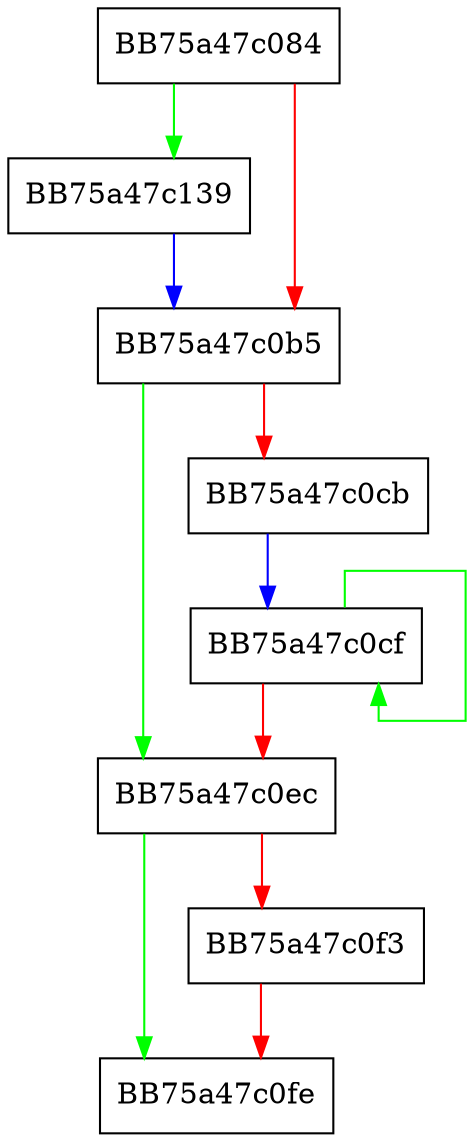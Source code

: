 digraph sqlite3VdbeSorterReset {
  node [shape="box"];
  graph [splines=ortho];
  BB75a47c084 -> BB75a47c139 [color="green"];
  BB75a47c084 -> BB75a47c0b5 [color="red"];
  BB75a47c0b5 -> BB75a47c0ec [color="green"];
  BB75a47c0b5 -> BB75a47c0cb [color="red"];
  BB75a47c0cb -> BB75a47c0cf [color="blue"];
  BB75a47c0cf -> BB75a47c0cf [color="green"];
  BB75a47c0cf -> BB75a47c0ec [color="red"];
  BB75a47c0ec -> BB75a47c0fe [color="green"];
  BB75a47c0ec -> BB75a47c0f3 [color="red"];
  BB75a47c0f3 -> BB75a47c0fe [color="red"];
  BB75a47c139 -> BB75a47c0b5 [color="blue"];
}